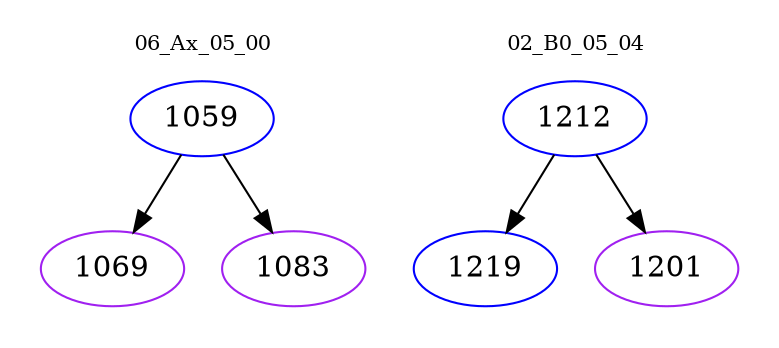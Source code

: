 digraph{
subgraph cluster_0 {
color = white
label = "06_Ax_05_00";
fontsize=10;
T0_1059 [label="1059", color="blue"]
T0_1059 -> T0_1069 [color="black"]
T0_1069 [label="1069", color="purple"]
T0_1059 -> T0_1083 [color="black"]
T0_1083 [label="1083", color="purple"]
}
subgraph cluster_1 {
color = white
label = "02_B0_05_04";
fontsize=10;
T1_1212 [label="1212", color="blue"]
T1_1212 -> T1_1219 [color="black"]
T1_1219 [label="1219", color="blue"]
T1_1212 -> T1_1201 [color="black"]
T1_1201 [label="1201", color="purple"]
}
}
